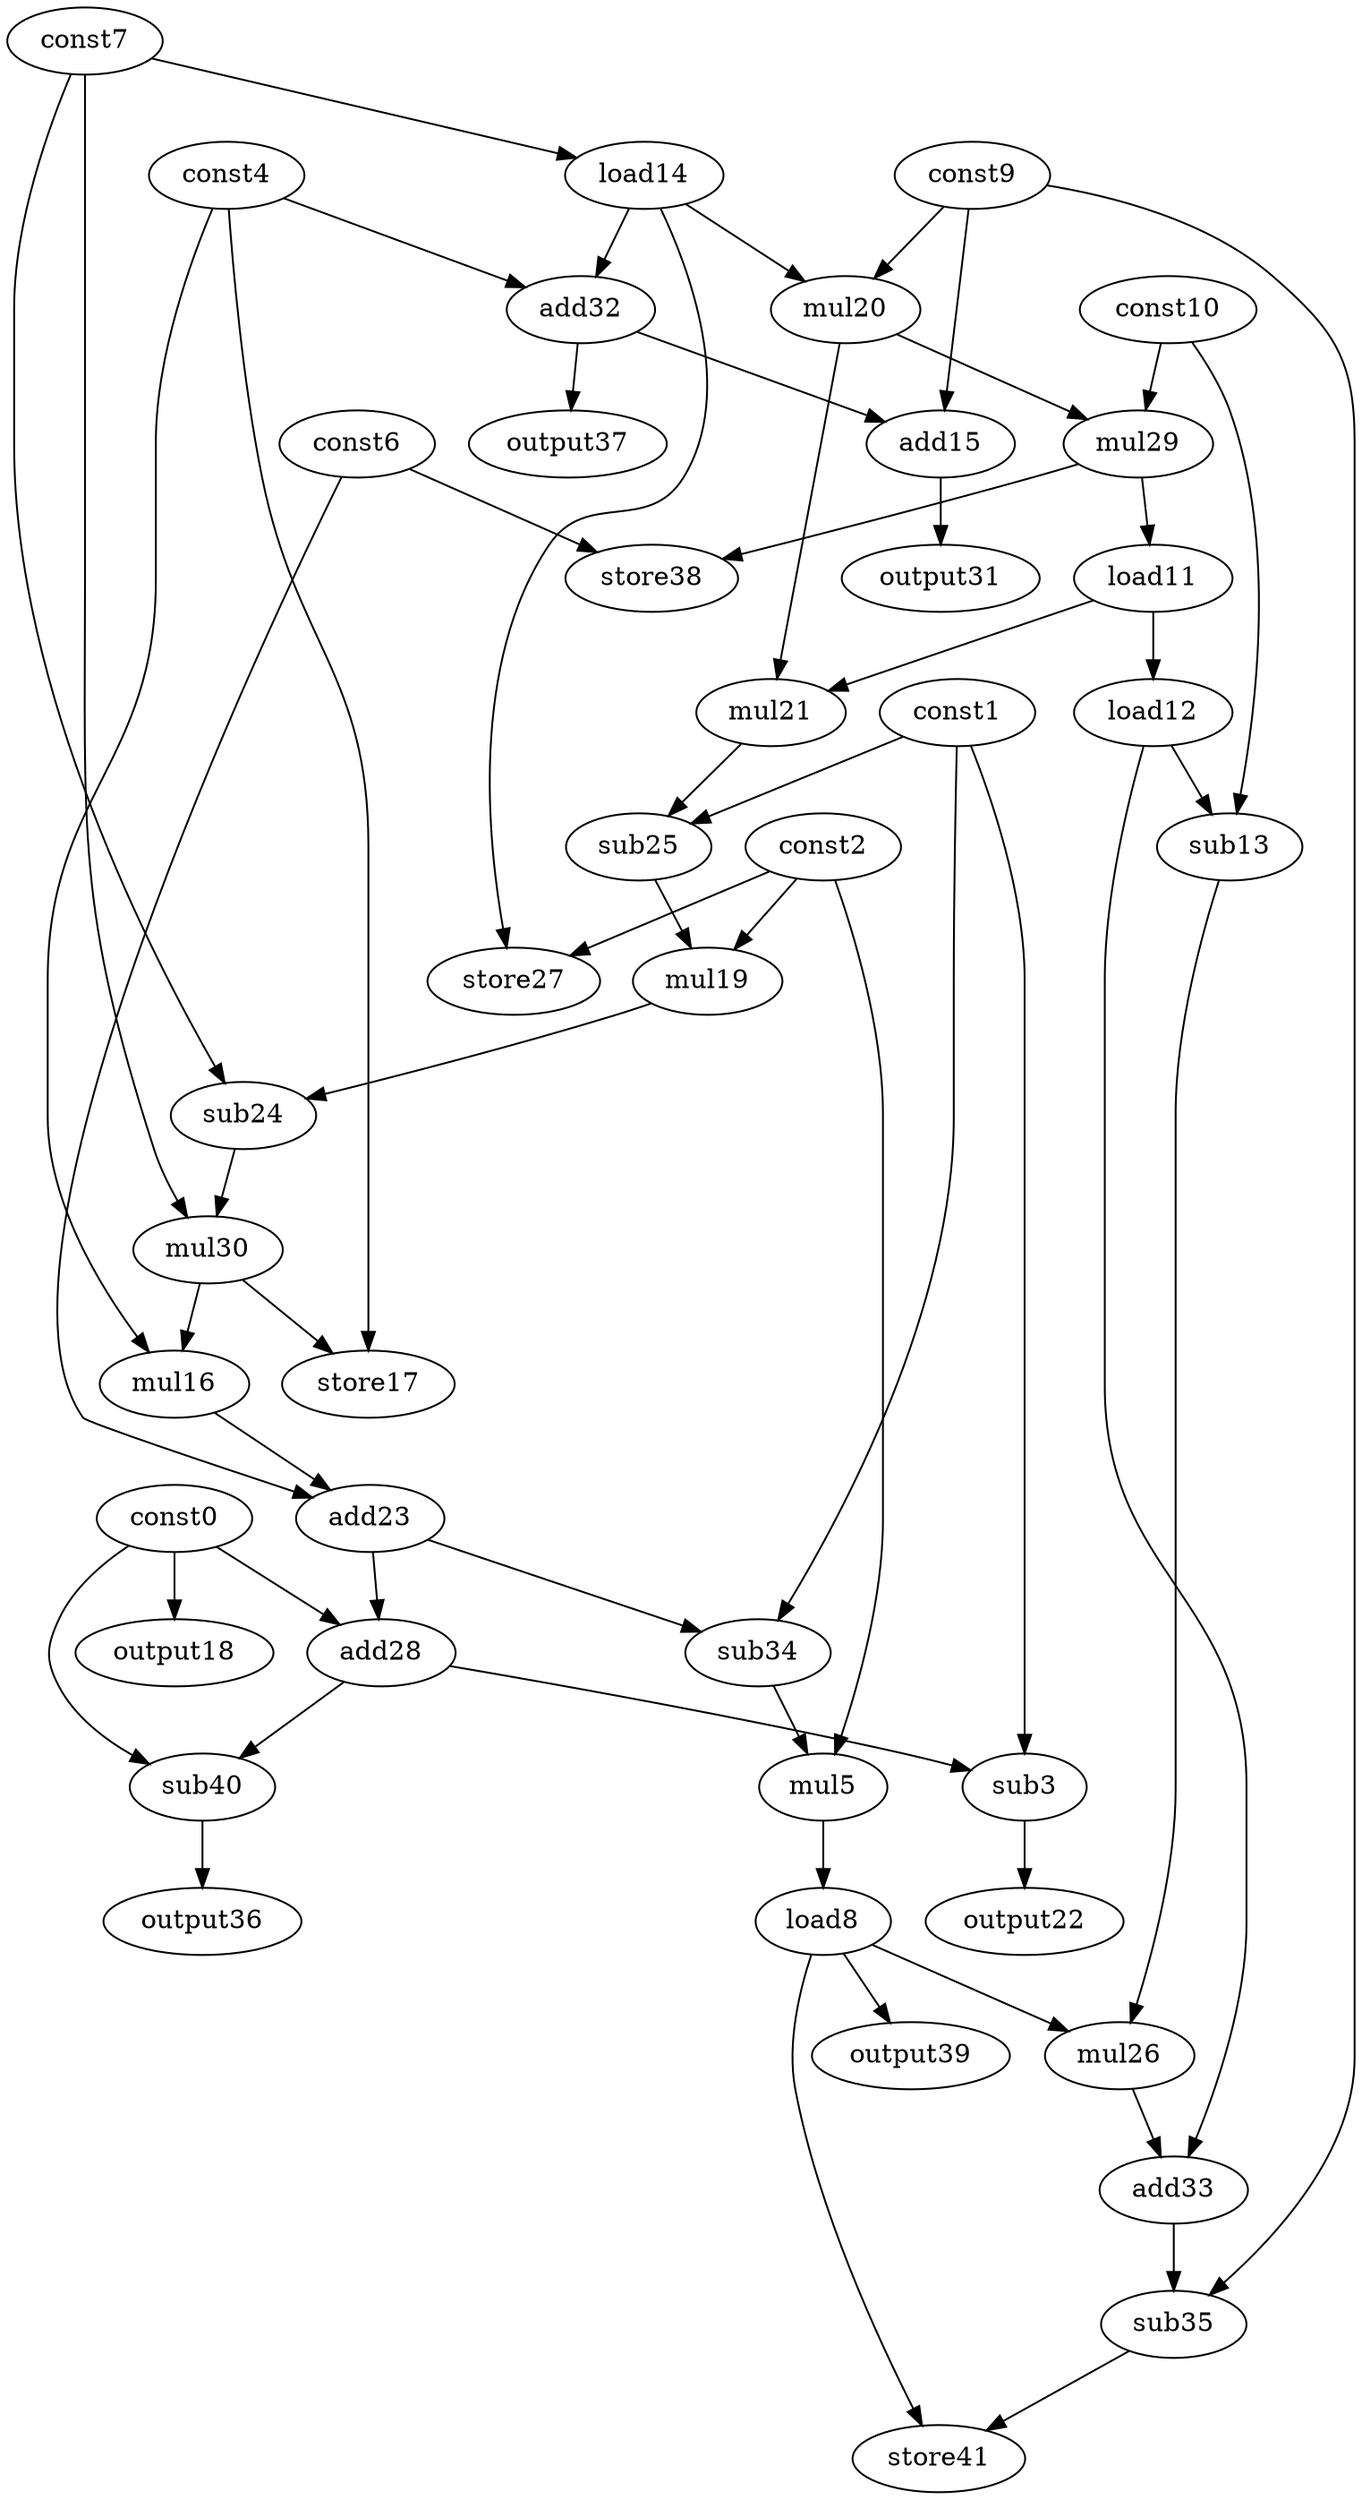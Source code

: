 digraph G { 
const0[opcode=const]; 
const1[opcode=const]; 
const2[opcode=const]; 
sub3[opcode=sub]; 
const4[opcode=const]; 
mul5[opcode=mul]; 
const6[opcode=const]; 
const7[opcode=const]; 
load8[opcode=load]; 
const9[opcode=const]; 
const10[opcode=const]; 
load11[opcode=load]; 
load12[opcode=load]; 
sub13[opcode=sub]; 
load14[opcode=load]; 
add15[opcode=add]; 
mul16[opcode=mul]; 
store17[opcode=store]; 
output18[opcode=output]; 
mul19[opcode=mul]; 
mul20[opcode=mul]; 
mul21[opcode=mul]; 
output22[opcode=output]; 
add23[opcode=add]; 
sub24[opcode=sub]; 
sub25[opcode=sub]; 
mul26[opcode=mul]; 
store27[opcode=store]; 
add28[opcode=add]; 
mul29[opcode=mul]; 
mul30[opcode=mul]; 
output31[opcode=output]; 
add32[opcode=add]; 
add33[opcode=add]; 
sub34[opcode=sub]; 
sub35[opcode=sub]; 
output36[opcode=output]; 
output37[opcode=output]; 
store38[opcode=store]; 
output39[opcode=output]; 
sub40[opcode=sub]; 
store41[opcode=store]; 
const7->load14[operand=0];
const0->output18[operand=0];
const9->mul20[operand=0];
load14->mul20[operand=1];
const2->store27[operand=0];
load14->store27[operand=1];
const4->add32[operand=0];
load14->add32[operand=1];
add32->add15[operand=0];
const9->add15[operand=1];
const10->mul29[operand=0];
mul20->mul29[operand=1];
add32->output37[operand=0];
mul29->load11[operand=0];
add15->output31[operand=0];
mul29->store38[operand=0];
const6->store38[operand=1];
load11->load12[operand=0];
load11->mul21[operand=0];
mul20->mul21[operand=1];
const10->sub13[operand=0];
load12->sub13[operand=1];
const1->sub25[operand=0];
mul21->sub25[operand=1];
sub25->mul19[operand=0];
const2->mul19[operand=1];
mul19->sub24[operand=0];
const7->sub24[operand=1];
sub24->mul30[operand=0];
const7->mul30[operand=1];
const4->mul16[operand=0];
mul30->mul16[operand=1];
const4->store17[operand=0];
mul30->store17[operand=1];
mul16->add23[operand=0];
const6->add23[operand=1];
const0->add28[operand=0];
add23->add28[operand=1];
const1->sub34[operand=0];
add23->sub34[operand=1];
const1->sub3[operand=0];
add28->sub3[operand=1];
const2->mul5[operand=0];
sub34->mul5[operand=1];
const0->sub40[operand=0];
add28->sub40[operand=1];
mul5->load8[operand=0];
sub3->output22[operand=0];
sub40->output36[operand=0];
load8->mul26[operand=0];
sub13->mul26[operand=1];
load8->output39[operand=0];
mul26->add33[operand=0];
load12->add33[operand=1];
add33->sub35[operand=0];
const9->sub35[operand=1];
load8->store41[operand=0];
sub35->store41[operand=1];
}
